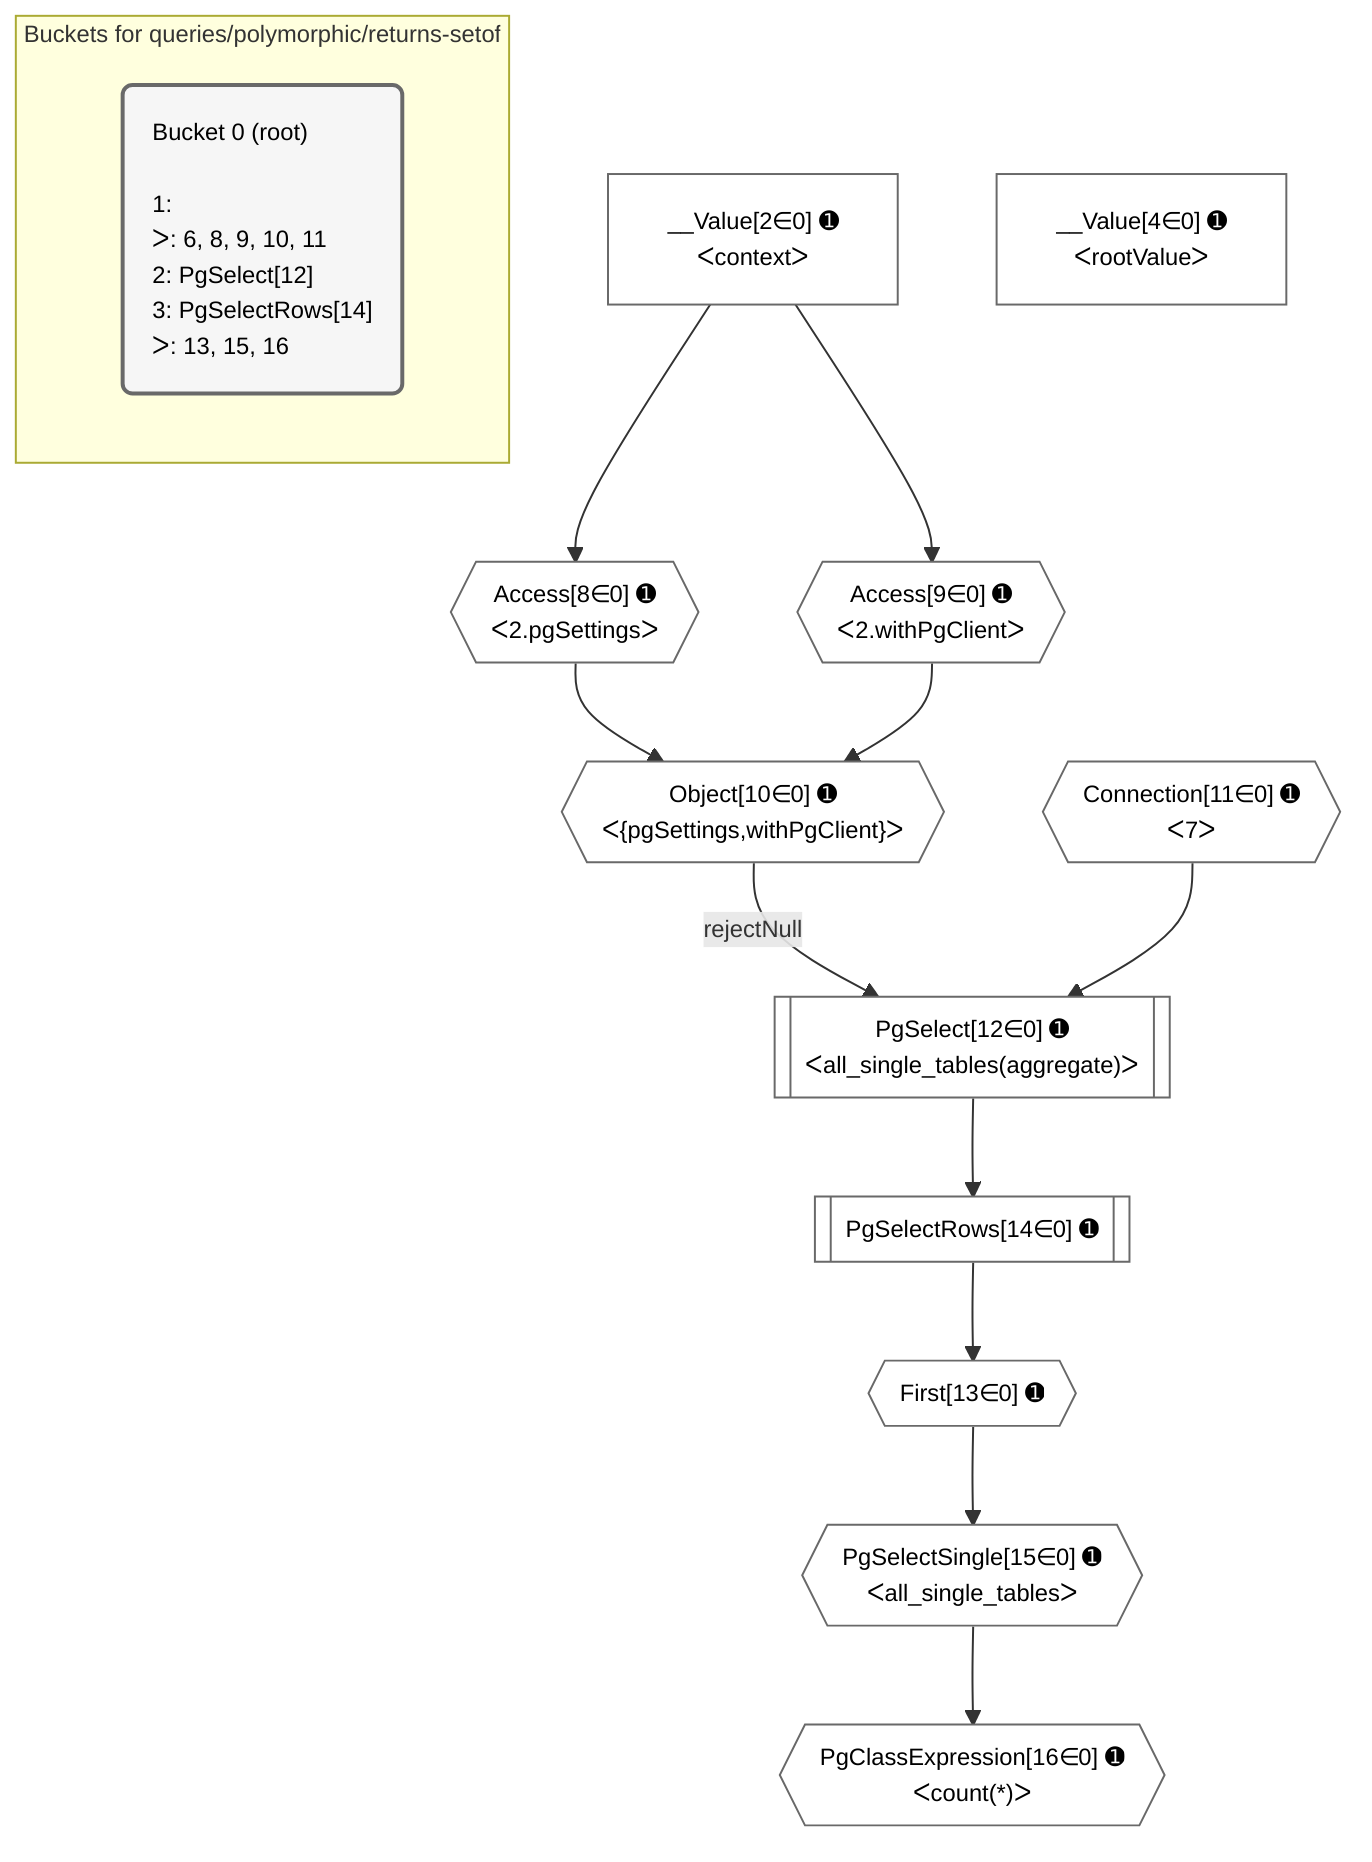 %%{init: {'themeVariables': { 'fontSize': '12px'}}}%%
graph TD
    classDef path fill:#eee,stroke:#000,color:#000
    classDef plan fill:#fff,stroke-width:1px,color:#000
    classDef itemplan fill:#fff,stroke-width:2px,color:#000
    classDef unbatchedplan fill:#dff,stroke-width:1px,color:#000
    classDef sideeffectplan fill:#fcc,stroke-width:2px,color:#000
    classDef bucket fill:#f6f6f6,color:#000,stroke-width:2px,text-align:left


    %% plan dependencies
    Connection11{{"Connection[11∈0] ➊<br />ᐸ7ᐳ"}}:::plan
    Object10{{"Object[10∈0] ➊<br />ᐸ{pgSettings,withPgClient}ᐳ"}}:::plan
    Access8{{"Access[8∈0] ➊<br />ᐸ2.pgSettingsᐳ"}}:::plan
    Access9{{"Access[9∈0] ➊<br />ᐸ2.withPgClientᐳ"}}:::plan
    Access8 & Access9 --> Object10
    PgSelect12[["PgSelect[12∈0] ➊<br />ᐸall_single_tables(aggregate)ᐳ"]]:::plan
    Object10 -->|rejectNull| PgSelect12
    Connection11 --> PgSelect12
    __Value2["__Value[2∈0] ➊<br />ᐸcontextᐳ"]:::plan
    __Value2 --> Access8
    __Value2 --> Access9
    First13{{"First[13∈0] ➊"}}:::plan
    PgSelectRows14[["PgSelectRows[14∈0] ➊"]]:::plan
    PgSelectRows14 --> First13
    PgSelect12 --> PgSelectRows14
    PgSelectSingle15{{"PgSelectSingle[15∈0] ➊<br />ᐸall_single_tablesᐳ"}}:::plan
    First13 --> PgSelectSingle15
    PgClassExpression16{{"PgClassExpression[16∈0] ➊<br />ᐸcount(*)ᐳ"}}:::plan
    PgSelectSingle15 --> PgClassExpression16
    __Value4["__Value[4∈0] ➊<br />ᐸrootValueᐳ"]:::plan

    %% define steps

    subgraph "Buckets for queries/polymorphic/returns-setof"
    Bucket0("Bucket 0 (root)<br /><br />1: <br />ᐳ: 6, 8, 9, 10, 11<br />2: PgSelect[12]<br />3: PgSelectRows[14]<br />ᐳ: 13, 15, 16"):::bucket
    classDef bucket0 stroke:#696969
    class Bucket0,__Value2,__Value4,Access8,Access9,Object10,Connection11,PgSelect12,First13,PgSelectRows14,PgSelectSingle15,PgClassExpression16 bucket0
    end